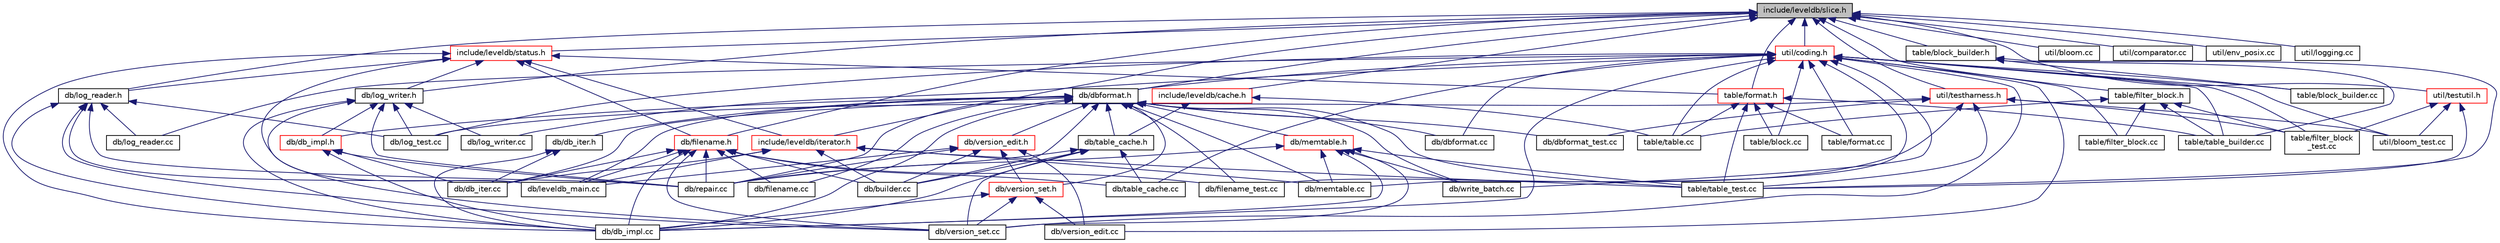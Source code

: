 digraph "include/leveldb/slice.h"
{
  edge [fontname="Helvetica",fontsize="10",labelfontname="Helvetica",labelfontsize="10"];
  node [fontname="Helvetica",fontsize="10",shape=record];
  Node1 [label="include/leveldb/slice.h",height=0.2,width=0.4,color="black", fillcolor="grey75", style="filled" fontcolor="black"];
  Node1 -> Node2 [dir="back",color="midnightblue",fontsize="10",style="solid"];
  Node2 [label="db/dbformat.h",height=0.2,width=0.4,color="black", fillcolor="white", style="filled",URL="$dbformat_8h.html"];
  Node2 -> Node3 [dir="back",color="midnightblue",fontsize="10",style="solid"];
  Node3 [label="db/db_impl.h",height=0.2,width=0.4,color="red", fillcolor="white", style="filled",URL="$db__impl_8h.html"];
  Node3 -> Node4 [dir="back",color="midnightblue",fontsize="10",style="solid"];
  Node4 [label="db/db_impl.cc",height=0.2,width=0.4,color="black", fillcolor="white", style="filled",URL="$db__impl_8cc.html"];
  Node3 -> Node5 [dir="back",color="midnightblue",fontsize="10",style="solid"];
  Node5 [label="db/db_iter.cc",height=0.2,width=0.4,color="black", fillcolor="white", style="filled",URL="$db__iter_8cc.html"];
  Node3 -> Node6 [dir="back",color="midnightblue",fontsize="10",style="solid"];
  Node6 [label="db/repair.cc",height=0.2,width=0.4,color="black", fillcolor="white", style="filled",URL="$repair_8cc.html"];
  Node2 -> Node7 [dir="back",color="midnightblue",fontsize="10",style="solid"];
  Node7 [label="db/builder.cc",height=0.2,width=0.4,color="black", fillcolor="white", style="filled",URL="$builder_8cc.html"];
  Node2 -> Node8 [dir="back",color="midnightblue",fontsize="10",style="solid"];
  Node8 [label="db/table_cache.h",height=0.2,width=0.4,color="black", fillcolor="white", style="filled",URL="$table__cache_8h.html"];
  Node8 -> Node7 [dir="back",color="midnightblue",fontsize="10",style="solid"];
  Node8 -> Node4 [dir="back",color="midnightblue",fontsize="10",style="solid"];
  Node8 -> Node6 [dir="back",color="midnightblue",fontsize="10",style="solid"];
  Node8 -> Node9 [dir="back",color="midnightblue",fontsize="10",style="solid"];
  Node9 [label="db/table_cache.cc",height=0.2,width=0.4,color="black", fillcolor="white", style="filled",URL="$table__cache_8cc.html"];
  Node8 -> Node10 [dir="back",color="midnightblue",fontsize="10",style="solid"];
  Node10 [label="db/version_set.cc",height=0.2,width=0.4,color="black", fillcolor="white", style="filled",URL="$version__set_8cc.html"];
  Node2 -> Node11 [dir="back",color="midnightblue",fontsize="10",style="solid"];
  Node11 [label="db/version_edit.h",height=0.2,width=0.4,color="red", fillcolor="white", style="filled",URL="$version__edit_8h.html"];
  Node11 -> Node7 [dir="back",color="midnightblue",fontsize="10",style="solid"];
  Node11 -> Node12 [dir="back",color="midnightblue",fontsize="10",style="solid"];
  Node12 [label="db/version_set.h",height=0.2,width=0.4,color="red", fillcolor="white", style="filled",URL="$version__set_8h.html"];
  Node12 -> Node4 [dir="back",color="midnightblue",fontsize="10",style="solid"];
  Node12 -> Node13 [dir="back",color="midnightblue",fontsize="10",style="solid"];
  Node13 [label="db/version_edit.cc",height=0.2,width=0.4,color="black", fillcolor="white", style="filled",URL="$version__edit_8cc.html"];
  Node12 -> Node10 [dir="back",color="midnightblue",fontsize="10",style="solid"];
  Node11 -> Node14 [dir="back",color="midnightblue",fontsize="10",style="solid"];
  Node14 [label="db/leveldb_main.cc",height=0.2,width=0.4,color="black", fillcolor="white", style="filled",URL="$leveldb__main_8cc.html"];
  Node11 -> Node6 [dir="back",color="midnightblue",fontsize="10",style="solid"];
  Node11 -> Node13 [dir="back",color="midnightblue",fontsize="10",style="solid"];
  Node2 -> Node12 [dir="back",color="midnightblue",fontsize="10",style="solid"];
  Node2 -> Node15 [dir="back",color="midnightblue",fontsize="10",style="solid"];
  Node15 [label="db/db_iter.h",height=0.2,width=0.4,color="black", fillcolor="white", style="filled",URL="$db__iter_8h.html"];
  Node15 -> Node4 [dir="back",color="midnightblue",fontsize="10",style="solid"];
  Node15 -> Node5 [dir="back",color="midnightblue",fontsize="10",style="solid"];
  Node2 -> Node4 [dir="back",color="midnightblue",fontsize="10",style="solid"];
  Node2 -> Node16 [dir="back",color="midnightblue",fontsize="10",style="solid"];
  Node16 [label="db/memtable.h",height=0.2,width=0.4,color="red", fillcolor="white", style="filled",URL="$memtable_8h.html"];
  Node16 -> Node4 [dir="back",color="midnightblue",fontsize="10",style="solid"];
  Node16 -> Node17 [dir="back",color="midnightblue",fontsize="10",style="solid"];
  Node17 [label="db/memtable.cc",height=0.2,width=0.4,color="black", fillcolor="white", style="filled",URL="$memtable_8cc.html"];
  Node16 -> Node6 [dir="back",color="midnightblue",fontsize="10",style="solid"];
  Node16 -> Node10 [dir="back",color="midnightblue",fontsize="10",style="solid"];
  Node16 -> Node18 [dir="back",color="midnightblue",fontsize="10",style="solid"];
  Node18 [label="db/write_batch.cc",height=0.2,width=0.4,color="black", fillcolor="white", style="filled",URL="$write__batch_8cc.html"];
  Node16 -> Node19 [dir="back",color="midnightblue",fontsize="10",style="solid"];
  Node19 [label="table/table_test.cc",height=0.2,width=0.4,color="black", fillcolor="white", style="filled",URL="$table__test_8cc.html"];
  Node2 -> Node5 [dir="back",color="midnightblue",fontsize="10",style="solid"];
  Node2 -> Node20 [dir="back",color="midnightblue",fontsize="10",style="solid"];
  Node20 [label="db/dbformat.cc",height=0.2,width=0.4,color="black", fillcolor="white", style="filled",URL="$dbformat_8cc.html"];
  Node2 -> Node21 [dir="back",color="midnightblue",fontsize="10",style="solid"];
  Node21 [label="db/dbformat_test.cc",height=0.2,width=0.4,color="black", fillcolor="white", style="filled",URL="$dbformat__test_8cc.html"];
  Node2 -> Node22 [dir="back",color="midnightblue",fontsize="10",style="solid"];
  Node22 [label="db/filename.cc",height=0.2,width=0.4,color="black", fillcolor="white", style="filled",URL="$filename_8cc.html"];
  Node2 -> Node23 [dir="back",color="midnightblue",fontsize="10",style="solid"];
  Node23 [label="db/filename_test.cc",height=0.2,width=0.4,color="black", fillcolor="white", style="filled",URL="$filename__test_8cc.html"];
  Node2 -> Node14 [dir="back",color="midnightblue",fontsize="10",style="solid"];
  Node2 -> Node17 [dir="back",color="midnightblue",fontsize="10",style="solid"];
  Node2 -> Node6 [dir="back",color="midnightblue",fontsize="10",style="solid"];
  Node2 -> Node18 [dir="back",color="midnightblue",fontsize="10",style="solid"];
  Node2 -> Node19 [dir="back",color="midnightblue",fontsize="10",style="solid"];
  Node1 -> Node24 [dir="back",color="midnightblue",fontsize="10",style="solid"];
  Node24 [label="util/coding.h",height=0.2,width=0.4,color="red", fillcolor="white", style="filled",URL="$coding_8h.html"];
  Node24 -> Node2 [dir="back",color="midnightblue",fontsize="10",style="solid"];
  Node24 -> Node4 [dir="back",color="midnightblue",fontsize="10",style="solid"];
  Node24 -> Node20 [dir="back",color="midnightblue",fontsize="10",style="solid"];
  Node24 -> Node25 [dir="back",color="midnightblue",fontsize="10",style="solid"];
  Node25 [label="db/log_reader.cc",height=0.2,width=0.4,color="black", fillcolor="white", style="filled",URL="$log__reader_8cc.html"];
  Node24 -> Node26 [dir="back",color="midnightblue",fontsize="10",style="solid"];
  Node26 [label="db/log_test.cc",height=0.2,width=0.4,color="black", fillcolor="white", style="filled",URL="$log__test_8cc.html"];
  Node24 -> Node27 [dir="back",color="midnightblue",fontsize="10",style="solid"];
  Node27 [label="db/log_writer.cc",height=0.2,width=0.4,color="black", fillcolor="white", style="filled",URL="$log__writer_8cc.html"];
  Node24 -> Node17 [dir="back",color="midnightblue",fontsize="10",style="solid"];
  Node24 -> Node9 [dir="back",color="midnightblue",fontsize="10",style="solid"];
  Node24 -> Node13 [dir="back",color="midnightblue",fontsize="10",style="solid"];
  Node24 -> Node10 [dir="back",color="midnightblue",fontsize="10",style="solid"];
  Node24 -> Node18 [dir="back",color="midnightblue",fontsize="10",style="solid"];
  Node24 -> Node28 [dir="back",color="midnightblue",fontsize="10",style="solid"];
  Node28 [label="table/block.cc",height=0.2,width=0.4,color="black", fillcolor="white", style="filled",URL="$block_8cc.html"];
  Node24 -> Node29 [dir="back",color="midnightblue",fontsize="10",style="solid"];
  Node29 [label="table/block_builder.cc",height=0.2,width=0.4,color="black", fillcolor="white", style="filled",URL="$block__builder_8cc.html"];
  Node24 -> Node30 [dir="back",color="midnightblue",fontsize="10",style="solid"];
  Node30 [label="table/filter_block.cc",height=0.2,width=0.4,color="black", fillcolor="white", style="filled",URL="$filter__block_8cc.html"];
  Node24 -> Node31 [dir="back",color="midnightblue",fontsize="10",style="solid"];
  Node31 [label="table/filter_block\l_test.cc",height=0.2,width=0.4,color="black", fillcolor="white", style="filled",URL="$filter__block__test_8cc.html"];
  Node24 -> Node32 [dir="back",color="midnightblue",fontsize="10",style="solid"];
  Node32 [label="table/format.cc",height=0.2,width=0.4,color="black", fillcolor="white", style="filled",URL="$format_8cc.html"];
  Node24 -> Node33 [dir="back",color="midnightblue",fontsize="10",style="solid"];
  Node33 [label="table/table.cc",height=0.2,width=0.4,color="black", fillcolor="white", style="filled",URL="$table_8cc.html"];
  Node24 -> Node34 [dir="back",color="midnightblue",fontsize="10",style="solid"];
  Node34 [label="table/table_builder.cc",height=0.2,width=0.4,color="black", fillcolor="white", style="filled",URL="$table__builder_8cc.html"];
  Node24 -> Node35 [dir="back",color="midnightblue",fontsize="10",style="solid"];
  Node35 [label="util/bloom_test.cc",height=0.2,width=0.4,color="black", fillcolor="white", style="filled",URL="$bloom__test_8cc.html"];
  Node1 -> Node36 [dir="back",color="midnightblue",fontsize="10",style="solid"];
  Node36 [label="db/log_writer.h",height=0.2,width=0.4,color="black", fillcolor="white", style="filled",URL="$log__writer_8h.html"];
  Node36 -> Node3 [dir="back",color="midnightblue",fontsize="10",style="solid"];
  Node36 -> Node4 [dir="back",color="midnightblue",fontsize="10",style="solid"];
  Node36 -> Node26 [dir="back",color="midnightblue",fontsize="10",style="solid"];
  Node36 -> Node27 [dir="back",color="midnightblue",fontsize="10",style="solid"];
  Node36 -> Node6 [dir="back",color="midnightblue",fontsize="10",style="solid"];
  Node36 -> Node10 [dir="back",color="midnightblue",fontsize="10",style="solid"];
  Node1 -> Node37 [dir="back",color="midnightblue",fontsize="10",style="solid"];
  Node37 [label="util/testharness.h",height=0.2,width=0.4,color="red", fillcolor="white", style="filled",URL="$testharness_8h.html"];
  Node37 -> Node21 [dir="back",color="midnightblue",fontsize="10",style="solid"];
  Node37 -> Node23 [dir="back",color="midnightblue",fontsize="10",style="solid"];
  Node37 -> Node26 [dir="back",color="midnightblue",fontsize="10",style="solid"];
  Node37 -> Node31 [dir="back",color="midnightblue",fontsize="10",style="solid"];
  Node37 -> Node19 [dir="back",color="midnightblue",fontsize="10",style="solid"];
  Node37 -> Node35 [dir="back",color="midnightblue",fontsize="10",style="solid"];
  Node1 -> Node38 [dir="back",color="midnightblue",fontsize="10",style="solid"];
  Node38 [label="util/testutil.h",height=0.2,width=0.4,color="red", fillcolor="white", style="filled",URL="$testutil_8h.html"];
  Node38 -> Node31 [dir="back",color="midnightblue",fontsize="10",style="solid"];
  Node38 -> Node19 [dir="back",color="midnightblue",fontsize="10",style="solid"];
  Node38 -> Node35 [dir="back",color="midnightblue",fontsize="10",style="solid"];
  Node1 -> Node39 [dir="back",color="midnightblue",fontsize="10",style="solid"];
  Node39 [label="db/filename.h",height=0.2,width=0.4,color="red", fillcolor="white", style="filled",URL="$filename_8h.html"];
  Node39 -> Node7 [dir="back",color="midnightblue",fontsize="10",style="solid"];
  Node39 -> Node4 [dir="back",color="midnightblue",fontsize="10",style="solid"];
  Node39 -> Node5 [dir="back",color="midnightblue",fontsize="10",style="solid"];
  Node39 -> Node22 [dir="back",color="midnightblue",fontsize="10",style="solid"];
  Node39 -> Node23 [dir="back",color="midnightblue",fontsize="10",style="solid"];
  Node39 -> Node14 [dir="back",color="midnightblue",fontsize="10",style="solid"];
  Node39 -> Node6 [dir="back",color="midnightblue",fontsize="10",style="solid"];
  Node39 -> Node9 [dir="back",color="midnightblue",fontsize="10",style="solid"];
  Node39 -> Node10 [dir="back",color="midnightblue",fontsize="10",style="solid"];
  Node1 -> Node40 [dir="back",color="midnightblue",fontsize="10",style="solid"];
  Node40 [label="db/log_reader.h",height=0.2,width=0.4,color="black", fillcolor="white", style="filled",URL="$log__reader_8h.html"];
  Node40 -> Node4 [dir="back",color="midnightblue",fontsize="10",style="solid"];
  Node40 -> Node14 [dir="back",color="midnightblue",fontsize="10",style="solid"];
  Node40 -> Node25 [dir="back",color="midnightblue",fontsize="10",style="solid"];
  Node40 -> Node26 [dir="back",color="midnightblue",fontsize="10",style="solid"];
  Node40 -> Node6 [dir="back",color="midnightblue",fontsize="10",style="solid"];
  Node40 -> Node10 [dir="back",color="midnightblue",fontsize="10",style="solid"];
  Node1 -> Node41 [dir="back",color="midnightblue",fontsize="10",style="solid"];
  Node41 [label="include/leveldb/cache.h",height=0.2,width=0.4,color="red", fillcolor="white", style="filled",URL="$cache_8h.html"];
  Node41 -> Node8 [dir="back",color="midnightblue",fontsize="10",style="solid"];
  Node41 -> Node33 [dir="back",color="midnightblue",fontsize="10",style="solid"];
  Node1 -> Node42 [dir="back",color="midnightblue",fontsize="10",style="solid"];
  Node42 [label="include/leveldb/iterator.h",height=0.2,width=0.4,color="red", fillcolor="white", style="filled",URL="$iterator_8h.html"];
  Node42 -> Node7 [dir="back",color="midnightblue",fontsize="10",style="solid"];
  Node42 -> Node5 [dir="back",color="midnightblue",fontsize="10",style="solid"];
  Node42 -> Node14 [dir="back",color="midnightblue",fontsize="10",style="solid"];
  Node42 -> Node17 [dir="back",color="midnightblue",fontsize="10",style="solid"];
  Node42 -> Node19 [dir="back",color="midnightblue",fontsize="10",style="solid"];
  Node1 -> Node43 [dir="back",color="midnightblue",fontsize="10",style="solid"];
  Node43 [label="include/leveldb/status.h",height=0.2,width=0.4,color="red", fillcolor="white", style="filled",URL="$status_8h.html"];
  Node43 -> Node36 [dir="back",color="midnightblue",fontsize="10",style="solid"];
  Node43 -> Node39 [dir="back",color="midnightblue",fontsize="10",style="solid"];
  Node43 -> Node40 [dir="back",color="midnightblue",fontsize="10",style="solid"];
  Node43 -> Node4 [dir="back",color="midnightblue",fontsize="10",style="solid"];
  Node43 -> Node14 [dir="back",color="midnightblue",fontsize="10",style="solid"];
  Node43 -> Node42 [dir="back",color="midnightblue",fontsize="10",style="solid"];
  Node43 -> Node44 [dir="back",color="midnightblue",fontsize="10",style="solid"];
  Node44 [label="table/format.h",height=0.2,width=0.4,color="red", fillcolor="white", style="filled",URL="$format_8h.html"];
  Node44 -> Node28 [dir="back",color="midnightblue",fontsize="10",style="solid"];
  Node44 -> Node32 [dir="back",color="midnightblue",fontsize="10",style="solid"];
  Node44 -> Node33 [dir="back",color="midnightblue",fontsize="10",style="solid"];
  Node44 -> Node34 [dir="back",color="midnightblue",fontsize="10",style="solid"];
  Node44 -> Node19 [dir="back",color="midnightblue",fontsize="10",style="solid"];
  Node1 -> Node44 [dir="back",color="midnightblue",fontsize="10",style="solid"];
  Node1 -> Node45 [dir="back",color="midnightblue",fontsize="10",style="solid"];
  Node45 [label="table/block_builder.h",height=0.2,width=0.4,color="black", fillcolor="white", style="filled",URL="$block__builder_8h.html"];
  Node45 -> Node29 [dir="back",color="midnightblue",fontsize="10",style="solid"];
  Node45 -> Node34 [dir="back",color="midnightblue",fontsize="10",style="solid"];
  Node45 -> Node19 [dir="back",color="midnightblue",fontsize="10",style="solid"];
  Node1 -> Node46 [dir="back",color="midnightblue",fontsize="10",style="solid"];
  Node46 [label="table/filter_block.h",height=0.2,width=0.4,color="black", fillcolor="white", style="filled",URL="$filter__block_8h.html"];
  Node46 -> Node30 [dir="back",color="midnightblue",fontsize="10",style="solid"];
  Node46 -> Node31 [dir="back",color="midnightblue",fontsize="10",style="solid"];
  Node46 -> Node33 [dir="back",color="midnightblue",fontsize="10",style="solid"];
  Node46 -> Node34 [dir="back",color="midnightblue",fontsize="10",style="solid"];
  Node1 -> Node47 [dir="back",color="midnightblue",fontsize="10",style="solid"];
  Node47 [label="util/bloom.cc",height=0.2,width=0.4,color="black", fillcolor="white", style="filled",URL="$bloom_8cc.html"];
  Node1 -> Node48 [dir="back",color="midnightblue",fontsize="10",style="solid"];
  Node48 [label="util/comparator.cc",height=0.2,width=0.4,color="black", fillcolor="white", style="filled",URL="$comparator_8cc.html"];
  Node1 -> Node49 [dir="back",color="midnightblue",fontsize="10",style="solid"];
  Node49 [label="util/env_posix.cc",height=0.2,width=0.4,color="black", fillcolor="white", style="filled",URL="$env__posix_8cc.html"];
  Node1 -> Node50 [dir="back",color="midnightblue",fontsize="10",style="solid"];
  Node50 [label="util/logging.cc",height=0.2,width=0.4,color="black", fillcolor="white", style="filled",URL="$logging_8cc.html"];
}
